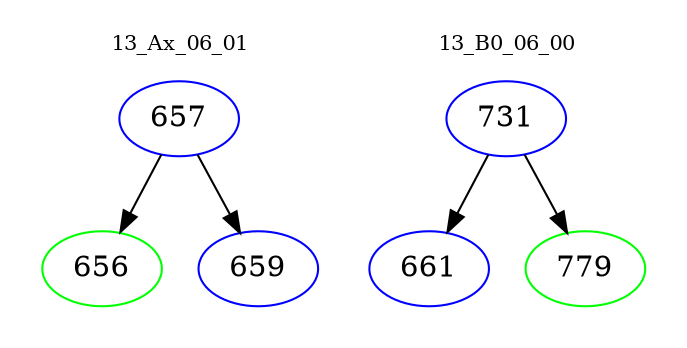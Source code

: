 digraph{
subgraph cluster_0 {
color = white
label = "13_Ax_06_01";
fontsize=10;
T0_657 [label="657", color="blue"]
T0_657 -> T0_656 [color="black"]
T0_656 [label="656", color="green"]
T0_657 -> T0_659 [color="black"]
T0_659 [label="659", color="blue"]
}
subgraph cluster_1 {
color = white
label = "13_B0_06_00";
fontsize=10;
T1_731 [label="731", color="blue"]
T1_731 -> T1_661 [color="black"]
T1_661 [label="661", color="blue"]
T1_731 -> T1_779 [color="black"]
T1_779 [label="779", color="green"]
}
}

